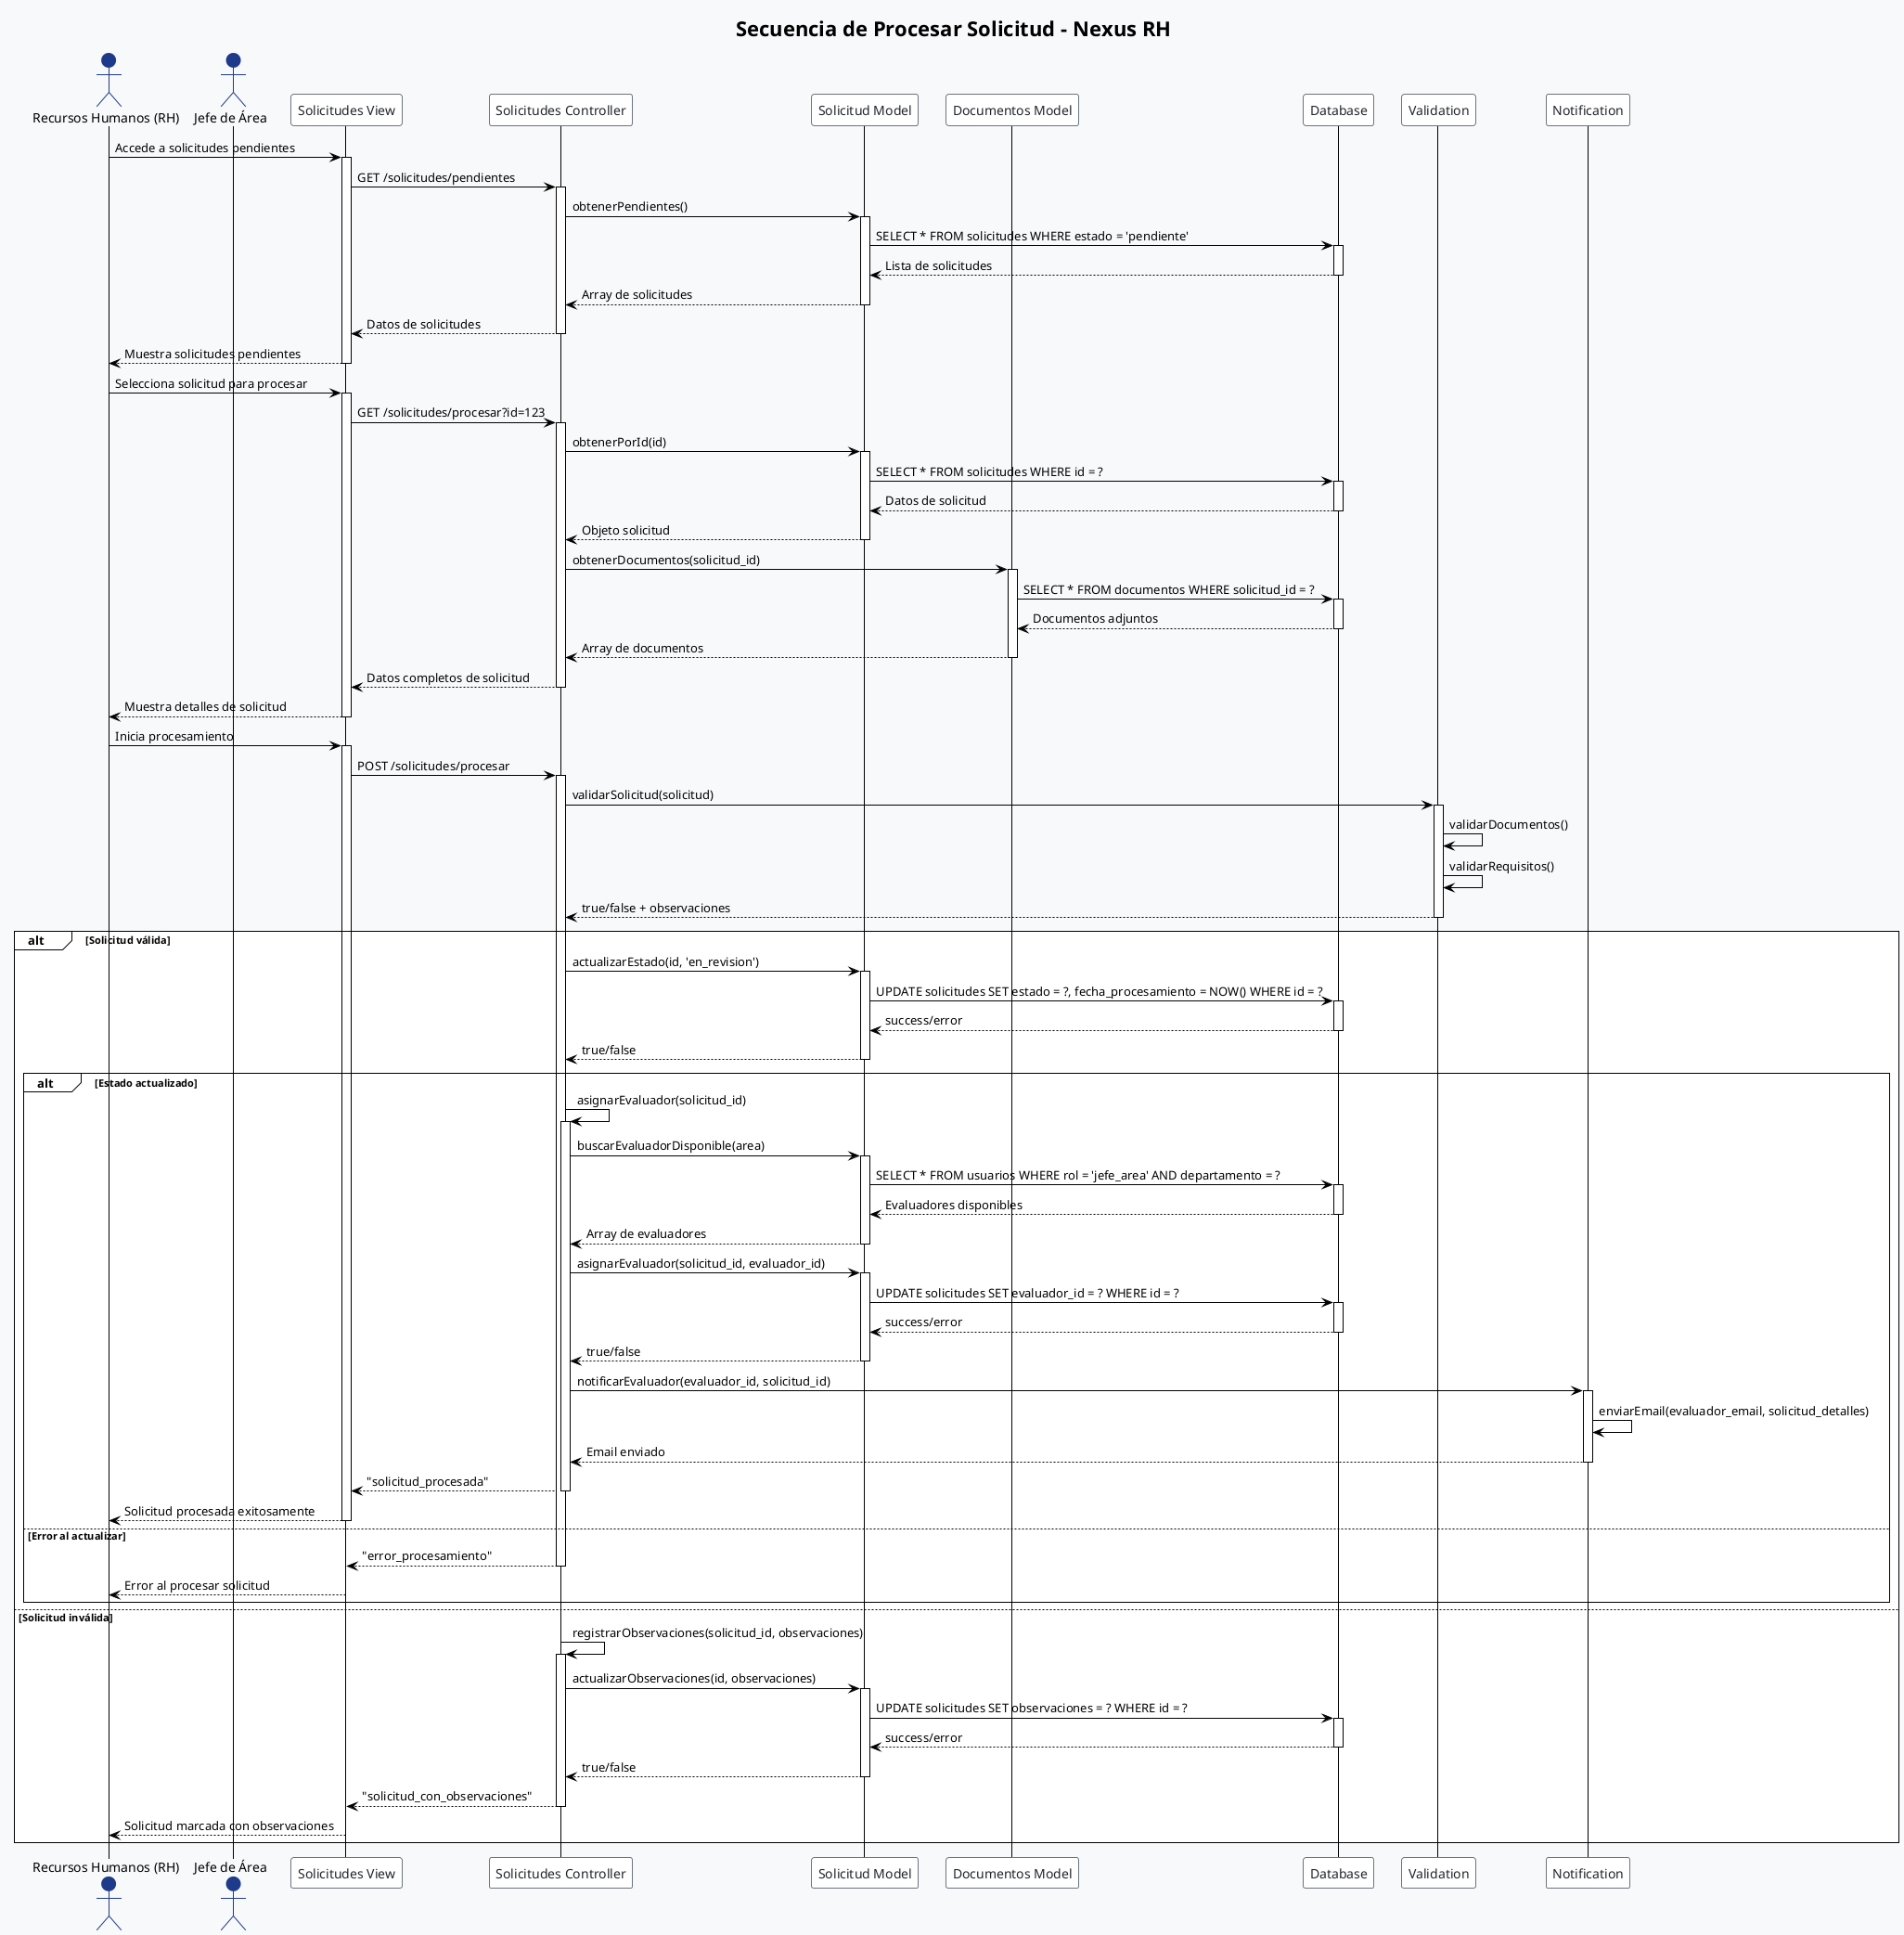@startuml "Nexus RH - Secuencia de Procesar Solicitud"
!theme plain
skinparam backgroundColor #F8F9FA
skinparam participant {
    BackgroundColor #FFFFFF
    BorderColor #6c757d
    FontColor #212529
}
skinparam actor {
    BackgroundColor #1e3a8a
    BorderColor #1e3a8a
    FontColor #000000
}

title "Secuencia de Procesar Solicitud - Nexus RH "

actor RH as "Recursos Humanos (RH)"
actor JefeArea as "Jefe de Área"
participant "Solicitudes View" as View
participant "Solicitudes Controller" as Controller
participant "Solicitud Model" as Model
participant "Documentos Model" as DocModel
participant "Database" as DB
participant "Validation" as Validation
participant "Notification" as Notification

RH -> View: Accede a solicitudes pendientes
activate View

View -> Controller: GET /solicitudes/pendientes
activate Controller

Controller -> Model: obtenerPendientes()
activate Model

Model -> DB: SELECT * FROM solicitudes WHERE estado = 'pendiente'
activate DB
DB --> Model: Lista de solicitudes
deactivate DB

Model --> Controller: Array de solicitudes
deactivate Model

Controller --> View: Datos de solicitudes
deactivate Controller

View --> RH: Muestra solicitudes pendientes
deactivate View

RH -> View: Selecciona solicitud para procesar
activate View

View -> Controller: GET /solicitudes/procesar?id=123
activate Controller

Controller -> Model: obtenerPorId(id)
activate Model

Model -> DB: SELECT * FROM solicitudes WHERE id = ?
activate DB
DB --> Model: Datos de solicitud
deactivate DB

Model --> Controller: Objeto solicitud
deactivate Model

Controller -> DocModel: obtenerDocumentos(solicitud_id)
activate DocModel

DocModel -> DB: SELECT * FROM documentos WHERE solicitud_id = ?
activate DB
DB --> DocModel: Documentos adjuntos
deactivate DB

DocModel --> Controller: Array de documentos
deactivate DocModel

Controller --> View: Datos completos de solicitud
deactivate Controller

View --> RH: Muestra detalles de solicitud
deactivate View

RH -> View: Inicia procesamiento
activate View

View -> Controller: POST /solicitudes/procesar
activate Controller

Controller -> Validation: validarSolicitud(solicitud)
activate Validation
Validation -> Validation: validarDocumentos()
Validation -> Validation: validarRequisitos()
Validation --> Controller: true/false + observaciones
deactivate Validation

alt Solicitud válida
    Controller -> Model: actualizarEstado(id, 'en_revision')
    activate Model
    
    Model -> DB: UPDATE solicitudes SET estado = ?, fecha_procesamiento = NOW() WHERE id = ?
    activate DB
    DB --> Model: success/error
    deactivate DB
    
    Model --> Controller: true/false
    deactivate Model
    
    alt Estado actualizado
        Controller -> Controller: asignarEvaluador(solicitud_id)
        activate Controller
        
        Controller -> Model: buscarEvaluadorDisponible(area)
        activate Model
        
        Model -> DB: SELECT * FROM usuarios WHERE rol = 'jefe_area' AND departamento = ?
        activate DB
        DB --> Model: Evaluadores disponibles
        deactivate DB
        
        Model --> Controller: Array de evaluadores
        deactivate Model
        
        Controller -> Model: asignarEvaluador(solicitud_id, evaluador_id)
        activate Model
        
        Model -> DB: UPDATE solicitudes SET evaluador_id = ? WHERE id = ?
        activate DB
        DB --> Model: success/error
        deactivate DB
        
        Model --> Controller: true/false
        deactivate Model
        
        Controller -> Notification: notificarEvaluador(evaluador_id, solicitud_id)
        activate Notification
        Notification -> Notification: enviarEmail(evaluador_email, solicitud_detalles)
        Notification --> Controller: Email enviado
        deactivate Notification
        
        Controller --> View: "solicitud_procesada"
        deactivate Controller
        View --> RH: Solicitud procesada exitosamente
        deactivate View
        
    else Error al actualizar
        Controller --> View: "error_procesamiento"
        deactivate Controller
        View --> RH: Error al procesar solicitud
        deactivate View
    end
    
else Solicitud inválida
    Controller -> Controller: registrarObservaciones(solicitud_id, observaciones)
    activate Controller
    
    Controller -> Model: actualizarObservaciones(id, observaciones)
    activate Model
    
    Model -> DB: UPDATE solicitudes SET observaciones = ? WHERE id = ?
    activate DB
    DB --> Model: success/error
    deactivate DB
    
    Model --> Controller: true/false
    deactivate Model
    
    Controller --> View: "solicitud_con_observaciones"
    deactivate Controller
    View --> RH: Solicitud marcada con observaciones
    deactivate View
end

@enduml 